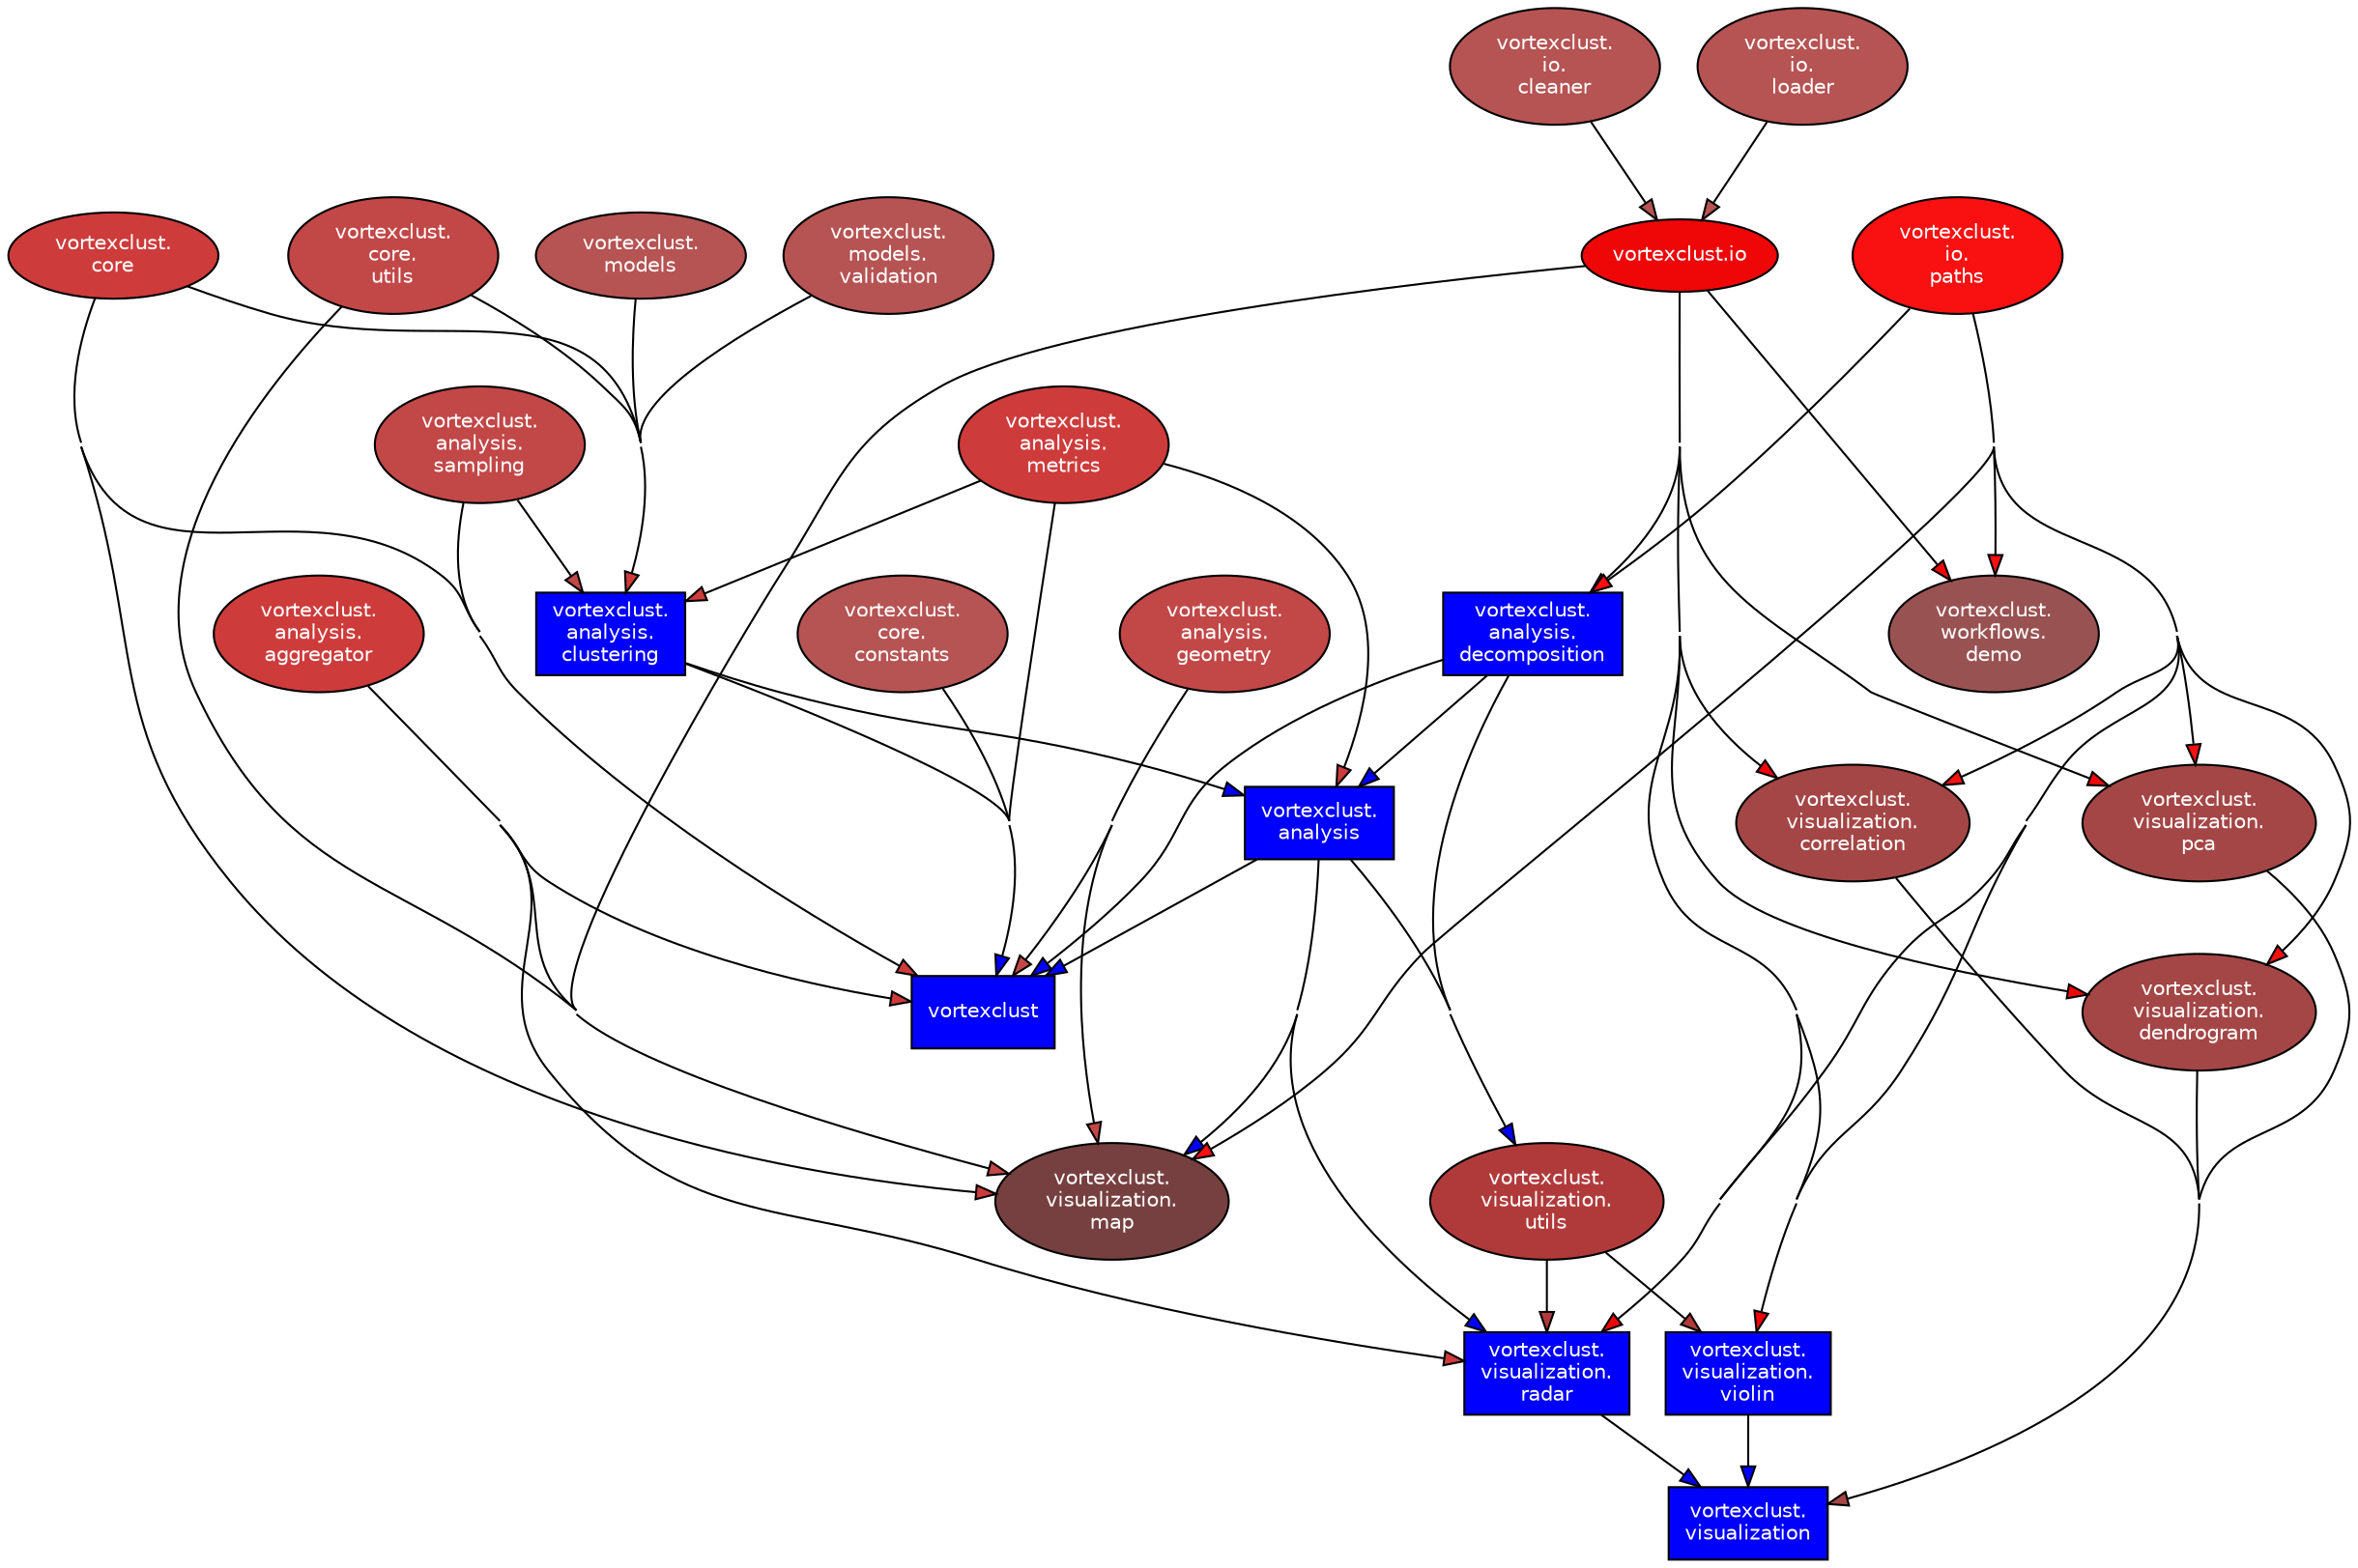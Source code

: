 
digraph G {
    concentrate = true;

    rankdir = TB;
    node [style=filled,fillcolor="#ffffff",fontcolor="#000000",fontname=Helvetica,fontsize=10];

    vortexclust [fillcolor="blue",fontcolor="white",shape="box"];
    vortexclust_analysis [fillcolor="blue",fontcolor="white",label="vortexclust\.\nanalysis",shape="box"];
    vortexclust_analysis_aggregator [fillcolor="#ce3b3b",fontcolor="#ffffff",label="vortexclust\.\nanalysis\.\naggregator"];
    vortexclust_analysis_clustering [fillcolor="blue",fontcolor="white",label="vortexclust\.\nanalysis\.\nclustering",shape="box"];
    vortexclust_analysis_decomposition [fillcolor="blue",fontcolor="white",label="vortexclust\.\nanalysis\.\ndecomposition",shape="box"];
    vortexclust_analysis_geometry [fillcolor="#c24747",fontcolor="#ffffff",label="vortexclust\.\nanalysis\.\ngeometry"];
    vortexclust_analysis_metrics [fillcolor="#ce3b3b",fontcolor="#ffffff",label="vortexclust\.\nanalysis\.\nmetrics"];
    vortexclust_analysis_sampling [fillcolor="#c24747",fontcolor="#ffffff",label="vortexclust\.\nanalysis\.\nsampling"];
    vortexclust_core [fillcolor="#ce3b3b",fontcolor="#ffffff",label="vortexclust\.\ncore"];
    vortexclust_core_constants [fillcolor="#b65353",fontcolor="#ffffff",label="vortexclust\.\ncore\.\nconstants"];
    vortexclust_core_utils [fillcolor="#c24747",fontcolor="#ffffff",label="vortexclust\.\ncore\.\nutils"];
    vortexclust_io [fillcolor="#ef0606",fontcolor="#ffffff",label="vortexclust.io"];
    vortexclust_io_cleaner [fillcolor="#b65353",fontcolor="#ffffff",label="vortexclust\.\nio\.\ncleaner"];
    vortexclust_io_loader [fillcolor="#b65353",fontcolor="#ffffff",label="vortexclust\.\nio\.\nloader"];
    vortexclust_io_paths [fillcolor="#f91010",fontcolor="#ffffff",label="vortexclust\.\nio\.\npaths"];
    vortexclust_models [fillcolor="#b65353",fontcolor="#ffffff",label="vortexclust\.\nmodels"];
    vortexclust_models_validation [fillcolor="#b65353",fontcolor="#ffffff",label="vortexclust\.\nmodels\.\nvalidation"];
    vortexclust_visualization [fillcolor="blue",fontcolor="white",label="vortexclust\.\nvisualization",shape="box"];
    vortexclust_visualization_correlation [fillcolor="#a44646",fontcolor="#ffffff",label="vortexclust\.\nvisualization\.\ncorrelation"];
    vortexclust_visualization_dendrogram [fillcolor="#a44646",fontcolor="#ffffff",label="vortexclust\.\nvisualization\.\ndendrogram"];
    vortexclust_visualization_map [fillcolor="#774040",fontcolor="#ffffff",label="vortexclust\.\nvisualization\.\nmap"];
    vortexclust_visualization_pca [fillcolor="#a44646",fontcolor="#ffffff",label="vortexclust\.\nvisualization\.\npca"];
    vortexclust_visualization_radar [fillcolor="blue",fontcolor="white",label="vortexclust\.\nvisualization\.\nradar",shape="box"];
    vortexclust_visualization_utils [fillcolor="#b03a3a",fontcolor="#ffffff",label="vortexclust\.\nvisualization\.\nutils"];
    vortexclust_visualization_violin [fillcolor="blue",fontcolor="white",label="vortexclust\.\nvisualization\.\nviolin",shape="box"];
    vortexclust_workflows_demo [fillcolor="#995252",fontcolor="#ffffff",label="vortexclust\.\nworkflows\.\ndemo"];
    vortexclust_analysis -> vortexclust [fillcolor="blue"];
    vortexclust_analysis -> vortexclust_visualization_map [fillcolor="blue",minlen="2"];
    vortexclust_analysis -> vortexclust_visualization_radar [fillcolor="blue",minlen="2"];
    vortexclust_analysis -> vortexclust_visualization_utils [fillcolor="blue",minlen="2"];
    vortexclust_analysis_aggregator -> vortexclust [fillcolor="#ce3b3b",minlen="2"];
    vortexclust_analysis_aggregator -> vortexclust_visualization_map [fillcolor="#ce3b3b",minlen="2"];
    vortexclust_analysis_aggregator -> vortexclust_visualization_radar [fillcolor="#ce3b3b",minlen="2"];
    vortexclust_analysis_clustering -> vortexclust [fillcolor="blue",minlen="2"];
    vortexclust_analysis_clustering -> vortexclust_analysis [fillcolor="blue",weight="2"];
    vortexclust_analysis_decomposition -> vortexclust [fillcolor="blue",minlen="2"];
    vortexclust_analysis_decomposition -> vortexclust_analysis [fillcolor="blue",weight="2"];
    vortexclust_analysis_decomposition -> vortexclust_visualization_utils [fillcolor="blue",minlen="2"];
    vortexclust_analysis_geometry -> vortexclust [fillcolor="#c24747",minlen="2"];
    vortexclust_analysis_geometry -> vortexclust_visualization_map [fillcolor="#c24747",minlen="2"];
    vortexclust_analysis_metrics -> vortexclust [fillcolor="#ce3b3b",minlen="2"];
    vortexclust_analysis_metrics -> vortexclust_analysis [fillcolor="#ce3b3b",weight="2"];
    vortexclust_analysis_metrics -> vortexclust_analysis_clustering [fillcolor="#ce3b3b",weight="2"];
    vortexclust_analysis_sampling -> vortexclust [fillcolor="#c24747",minlen="2"];
    vortexclust_analysis_sampling -> vortexclust_analysis_clustering [fillcolor="#c24747",weight="2"];
    vortexclust_core -> vortexclust [fillcolor="#ce3b3b"];
    vortexclust_core -> vortexclust_analysis_clustering [fillcolor="#ce3b3b",minlen="2"];
    vortexclust_core -> vortexclust_visualization_map [fillcolor="#ce3b3b",minlen="2"];
    vortexclust_core_constants -> vortexclust [fillcolor="#b65353",minlen="2"];
    vortexclust_core_utils -> vortexclust_analysis_clustering [fillcolor="#c24747",minlen="2"];
    vortexclust_core_utils -> vortexclust_visualization_map [fillcolor="#c24747",minlen="2"];
    vortexclust_io -> vortexclust_analysis_decomposition [fillcolor="#ef0606",minlen="2"];
    vortexclust_io -> vortexclust_visualization_correlation [fillcolor="#ef0606",minlen="2"];
    vortexclust_io -> vortexclust_visualization_dendrogram [fillcolor="#ef0606",minlen="2"];
    vortexclust_io -> vortexclust_visualization_map [fillcolor="#ef0606",minlen="2"];
    vortexclust_io -> vortexclust_visualization_pca [fillcolor="#ef0606",minlen="2"];
    vortexclust_io -> vortexclust_visualization_radar [fillcolor="#ef0606",minlen="2"];
    vortexclust_io -> vortexclust_visualization_violin [fillcolor="#ef0606",minlen="2"];
    vortexclust_io -> vortexclust_workflows_demo [fillcolor="#ef0606",minlen="2"];
    vortexclust_io_cleaner -> vortexclust_io [fillcolor="#b65353",weight="2"];
    vortexclust_io_loader -> vortexclust_io [fillcolor="#b65353",weight="2"];
    vortexclust_io_paths -> vortexclust_analysis_decomposition [fillcolor="#f91010",minlen="2"];
    vortexclust_io_paths -> vortexclust_visualization_correlation [fillcolor="#f91010",minlen="2"];
    vortexclust_io_paths -> vortexclust_visualization_dendrogram [fillcolor="#f91010",minlen="2"];
    vortexclust_io_paths -> vortexclust_visualization_map [fillcolor="#f91010",minlen="2"];
    vortexclust_io_paths -> vortexclust_visualization_pca [fillcolor="#f91010",minlen="2"];
    vortexclust_io_paths -> vortexclust_visualization_radar [fillcolor="#f91010",minlen="2"];
    vortexclust_io_paths -> vortexclust_visualization_violin [fillcolor="#f91010",minlen="2"];
    vortexclust_io_paths -> vortexclust_workflows_demo [fillcolor="#f91010",minlen="2"];
    vortexclust_models -> vortexclust_analysis_clustering [fillcolor="#b65353",minlen="2"];
    vortexclust_models_validation -> vortexclust_analysis_clustering [fillcolor="#b65353",minlen="2"];
    vortexclust_visualization_correlation -> vortexclust_visualization [fillcolor="#a44646",weight="2"];
    vortexclust_visualization_dendrogram -> vortexclust_visualization [fillcolor="#a44646",weight="2"];
    vortexclust_visualization_pca -> vortexclust_visualization [fillcolor="#a44646",weight="2"];
    vortexclust_visualization_radar -> vortexclust_visualization [fillcolor="blue",weight="2"];
    vortexclust_visualization_utils -> vortexclust_visualization_radar [fillcolor="#b03a3a",weight="2"];
    vortexclust_visualization_utils -> vortexclust_visualization_violin [fillcolor="#b03a3a",weight="2"];
    vortexclust_visualization_violin -> vortexclust_visualization [fillcolor="blue",weight="2"];
}

